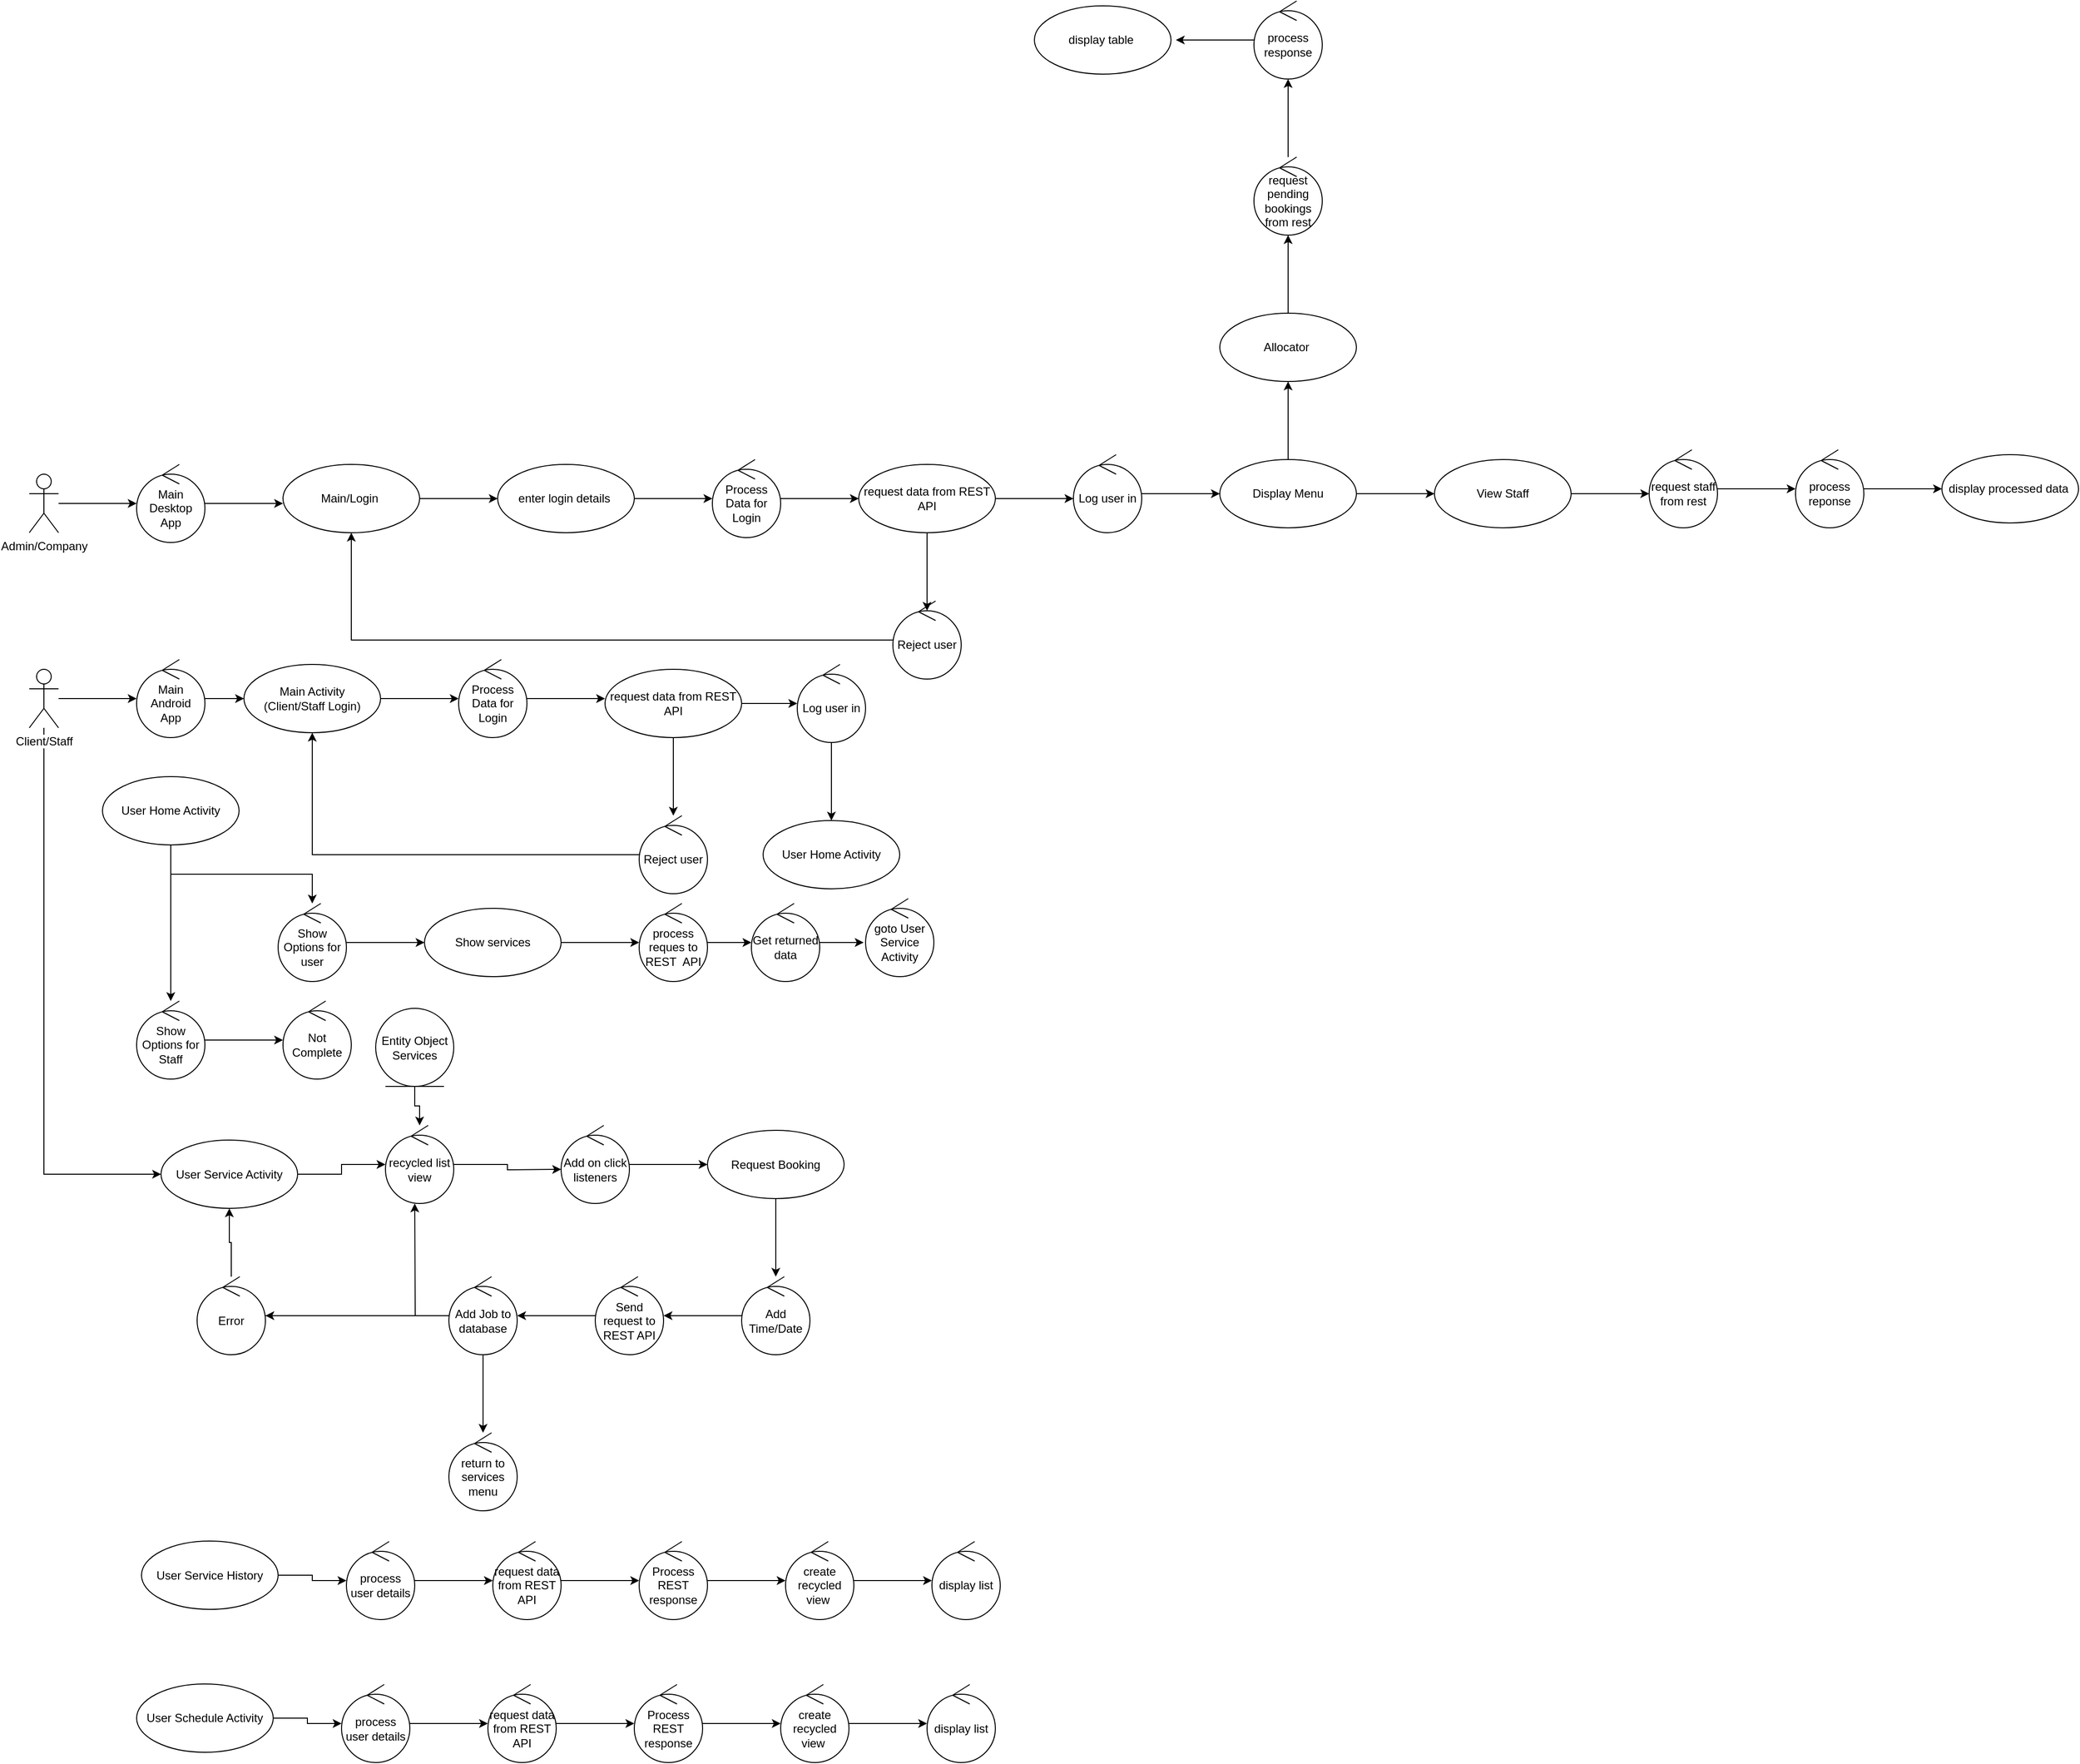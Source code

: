 <mxfile version="10.6.7" type="device"><diagram id="OK_B6Dp3LMgwnk0D9zPK" name="Page-1"><mxGraphModel dx="1394" dy="1965" grid="1" gridSize="10" guides="1" tooltips="1" connect="1" arrows="1" fold="1" page="1" pageScale="1" pageWidth="827" pageHeight="1169" math="0" shadow="0"><root><mxCell id="0"/><mxCell id="1" parent="0"/><mxCell id="OhHq0tFKgPjohXkjs7L7-5" value="" style="edgeStyle=orthogonalEdgeStyle;rounded=0;orthogonalLoop=1;jettySize=auto;html=1;" parent="1" source="OhHq0tFKgPjohXkjs7L7-1" edge="1"><mxGeometry relative="1" as="geometry"><mxPoint x="150" y="70" as="targetPoint"/></mxGeometry></mxCell><mxCell id="OhHq0tFKgPjohXkjs7L7-1" value="Admin/Company" style="shape=umlActor;verticalLabelPosition=bottom;labelBackgroundColor=#ffffff;verticalAlign=top;html=1;" parent="1" vertex="1"><mxGeometry x="40" y="40" width="30" height="60" as="geometry"/></mxCell><mxCell id="cVARpj8SPCBYxNJ85r3J-2" value="" style="edgeStyle=orthogonalEdgeStyle;rounded=0;orthogonalLoop=1;jettySize=auto;html=1;" edge="1" parent="1" source="OhHq0tFKgPjohXkjs7L7-6"><mxGeometry relative="1" as="geometry"><mxPoint x="300" y="70" as="targetPoint"/></mxGeometry></mxCell><mxCell id="OhHq0tFKgPjohXkjs7L7-6" value="Main Desktop&lt;br&gt;App" style="ellipse;shape=umlControl;whiteSpace=wrap;html=1;" parent="1" vertex="1"><mxGeometry x="150" y="30" width="70" height="80" as="geometry"/></mxCell><mxCell id="OhHq0tFKgPjohXkjs7L7-9" value="" style="edgeStyle=orthogonalEdgeStyle;rounded=0;orthogonalLoop=1;jettySize=auto;html=1;" parent="1" source="OhHq0tFKgPjohXkjs7L7-7" edge="1"><mxGeometry relative="1" as="geometry"><mxPoint x="150" y="270" as="targetPoint"/></mxGeometry></mxCell><mxCell id="OhHq0tFKgPjohXkjs7L7-112" value="" style="edgeStyle=orthogonalEdgeStyle;rounded=0;orthogonalLoop=1;jettySize=auto;html=1;entryX=0;entryY=0.5;entryDx=0;entryDy=0;" parent="1" source="OhHq0tFKgPjohXkjs7L7-7" target="OhHq0tFKgPjohXkjs7L7-109" edge="1"><mxGeometry relative="1" as="geometry"><mxPoint x="55" y="380" as="targetPoint"/><Array as="points"><mxPoint x="55" y="757"/></Array></mxGeometry></mxCell><mxCell id="OhHq0tFKgPjohXkjs7L7-7" value="Client/Staff" style="shape=umlActor;verticalLabelPosition=bottom;labelBackgroundColor=#ffffff;verticalAlign=top;html=1;" parent="1" vertex="1"><mxGeometry x="40" y="240" width="30" height="60" as="geometry"/></mxCell><mxCell id="OhHq0tFKgPjohXkjs7L7-12" value="" style="edgeStyle=orthogonalEdgeStyle;rounded=0;orthogonalLoop=1;jettySize=auto;html=1;" parent="1" source="OhHq0tFKgPjohXkjs7L7-10" target="OhHq0tFKgPjohXkjs7L7-11" edge="1"><mxGeometry relative="1" as="geometry"/></mxCell><mxCell id="OhHq0tFKgPjohXkjs7L7-10" value="Main Android&lt;br&gt;App&lt;br&gt;" style="ellipse;shape=umlControl;whiteSpace=wrap;html=1;" parent="1" vertex="1"><mxGeometry x="150" y="230" width="70" height="80" as="geometry"/></mxCell><mxCell id="OhHq0tFKgPjohXkjs7L7-16" value="" style="edgeStyle=orthogonalEdgeStyle;rounded=0;orthogonalLoop=1;jettySize=auto;html=1;" parent="1" source="OhHq0tFKgPjohXkjs7L7-11" edge="1"><mxGeometry relative="1" as="geometry"><mxPoint x="480" y="270" as="targetPoint"/></mxGeometry></mxCell><mxCell id="OhHq0tFKgPjohXkjs7L7-11" value="Main Activity&lt;br&gt;(Client/Staff Login)&lt;br&gt;" style="ellipse;whiteSpace=wrap;html=1;" parent="1" vertex="1"><mxGeometry x="260" y="235" width="140" height="70" as="geometry"/></mxCell><mxCell id="OhHq0tFKgPjohXkjs7L7-24" value="" style="edgeStyle=orthogonalEdgeStyle;rounded=0;orthogonalLoop=1;jettySize=auto;html=1;" parent="1" source="OhHq0tFKgPjohXkjs7L7-17" edge="1"><mxGeometry relative="1" as="geometry"><mxPoint x="630" y="270" as="targetPoint"/></mxGeometry></mxCell><mxCell id="OhHq0tFKgPjohXkjs7L7-17" value="Process Data for Login" style="ellipse;shape=umlControl;whiteSpace=wrap;html=1;" parent="1" vertex="1"><mxGeometry x="480" y="230" width="70" height="80" as="geometry"/></mxCell><mxCell id="OhHq0tFKgPjohXkjs7L7-32" value="" style="edgeStyle=orthogonalEdgeStyle;rounded=0;orthogonalLoop=1;jettySize=auto;html=1;" parent="1" source="OhHq0tFKgPjohXkjs7L7-21" edge="1"><mxGeometry relative="1" as="geometry"><mxPoint x="862" y="395" as="targetPoint"/></mxGeometry></mxCell><mxCell id="OhHq0tFKgPjohXkjs7L7-21" value="Log user in" style="ellipse;shape=umlControl;whiteSpace=wrap;html=1;" parent="1" vertex="1"><mxGeometry x="827" y="235" width="70" height="80" as="geometry"/></mxCell><mxCell id="OhHq0tFKgPjohXkjs7L7-25" value="" style="edgeStyle=orthogonalEdgeStyle;rounded=0;orthogonalLoop=1;jettySize=auto;html=1;" parent="1" source="OhHq0tFKgPjohXkjs7L7-20" target="OhHq0tFKgPjohXkjs7L7-21" edge="1"><mxGeometry relative="1" as="geometry"/></mxCell><mxCell id="OhHq0tFKgPjohXkjs7L7-27" value="" style="edgeStyle=orthogonalEdgeStyle;rounded=0;orthogonalLoop=1;jettySize=auto;html=1;" parent="1" source="OhHq0tFKgPjohXkjs7L7-20" edge="1"><mxGeometry relative="1" as="geometry"><mxPoint x="700" y="390" as="targetPoint"/></mxGeometry></mxCell><mxCell id="OhHq0tFKgPjohXkjs7L7-20" value="request data from REST&lt;br&gt;API&lt;br&gt;" style="ellipse;whiteSpace=wrap;html=1;" parent="1" vertex="1"><mxGeometry x="630" y="240" width="140" height="70" as="geometry"/></mxCell><mxCell id="OhHq0tFKgPjohXkjs7L7-30" value="" style="edgeStyle=orthogonalEdgeStyle;rounded=0;orthogonalLoop=1;jettySize=auto;html=1;" parent="1" source="OhHq0tFKgPjohXkjs7L7-28" target="OhHq0tFKgPjohXkjs7L7-11" edge="1"><mxGeometry relative="1" as="geometry"><mxPoint x="585" y="430" as="targetPoint"/></mxGeometry></mxCell><mxCell id="OhHq0tFKgPjohXkjs7L7-28" value="Reject user" style="ellipse;shape=umlControl;whiteSpace=wrap;html=1;" parent="1" vertex="1"><mxGeometry x="665" y="390" width="70" height="80" as="geometry"/></mxCell><mxCell id="OhHq0tFKgPjohXkjs7L7-33" value="User Home Activity" style="ellipse;whiteSpace=wrap;html=1;" parent="1" vertex="1"><mxGeometry x="792" y="395" width="140" height="70" as="geometry"/></mxCell><mxCell id="OhHq0tFKgPjohXkjs7L7-41" value="" style="edgeStyle=orthogonalEdgeStyle;rounded=0;orthogonalLoop=1;jettySize=auto;html=1;" parent="1" source="OhHq0tFKgPjohXkjs7L7-34" edge="1"><mxGeometry relative="1" as="geometry"><mxPoint x="445" y="520" as="targetPoint"/></mxGeometry></mxCell><mxCell id="OhHq0tFKgPjohXkjs7L7-34" value="Show Options for user" style="ellipse;shape=umlControl;whiteSpace=wrap;html=1;" parent="1" vertex="1"><mxGeometry x="295" y="480" width="70" height="80" as="geometry"/></mxCell><mxCell id="OhHq0tFKgPjohXkjs7L7-36" value="" style="edgeStyle=orthogonalEdgeStyle;rounded=0;orthogonalLoop=1;jettySize=auto;html=1;" parent="1" source="OhHq0tFKgPjohXkjs7L7-35" target="OhHq0tFKgPjohXkjs7L7-34" edge="1"><mxGeometry relative="1" as="geometry"><Array as="points"><mxPoint x="185" y="450"/><mxPoint x="330" y="450"/></Array></mxGeometry></mxCell><mxCell id="OhHq0tFKgPjohXkjs7L7-38" value="" style="edgeStyle=orthogonalEdgeStyle;rounded=0;orthogonalLoop=1;jettySize=auto;html=1;" parent="1" source="OhHq0tFKgPjohXkjs7L7-35" target="OhHq0tFKgPjohXkjs7L7-39" edge="1"><mxGeometry relative="1" as="geometry"><mxPoint x="35" y="385" as="targetPoint"/></mxGeometry></mxCell><mxCell id="OhHq0tFKgPjohXkjs7L7-35" value="User Home Activity&lt;br&gt;" style="ellipse;whiteSpace=wrap;html=1;" parent="1" vertex="1"><mxGeometry x="115" y="350" width="140" height="70" as="geometry"/></mxCell><mxCell id="OhHq0tFKgPjohXkjs7L7-80" value="" style="edgeStyle=orthogonalEdgeStyle;rounded=0;orthogonalLoop=1;jettySize=auto;html=1;" parent="1" source="OhHq0tFKgPjohXkjs7L7-39" target="OhHq0tFKgPjohXkjs7L7-79" edge="1"><mxGeometry relative="1" as="geometry"/></mxCell><mxCell id="OhHq0tFKgPjohXkjs7L7-39" value="Show Options for Staff" style="ellipse;shape=umlControl;whiteSpace=wrap;html=1;" parent="1" vertex="1"><mxGeometry x="150" y="580" width="70" height="80" as="geometry"/></mxCell><mxCell id="OhHq0tFKgPjohXkjs7L7-79" value="Not&lt;br&gt;Complete&lt;br&gt;" style="ellipse;shape=umlControl;whiteSpace=wrap;html=1;" parent="1" vertex="1"><mxGeometry x="300" y="580" width="70" height="80" as="geometry"/></mxCell><mxCell id="OhHq0tFKgPjohXkjs7L7-44" value="" style="edgeStyle=orthogonalEdgeStyle;rounded=0;orthogonalLoop=1;jettySize=auto;html=1;" parent="1" source="OhHq0tFKgPjohXkjs7L7-42" edge="1"><mxGeometry relative="1" as="geometry"><mxPoint x="665" y="520" as="targetPoint"/></mxGeometry></mxCell><mxCell id="OhHq0tFKgPjohXkjs7L7-42" value="Show services" style="ellipse;whiteSpace=wrap;html=1;" parent="1" vertex="1"><mxGeometry x="445" y="485" width="140" height="70" as="geometry"/></mxCell><mxCell id="OhHq0tFKgPjohXkjs7L7-47" value="" style="edgeStyle=orthogonalEdgeStyle;rounded=0;orthogonalLoop=1;jettySize=auto;html=1;" parent="1" source="OhHq0tFKgPjohXkjs7L7-45" target="OhHq0tFKgPjohXkjs7L7-46" edge="1"><mxGeometry relative="1" as="geometry"/></mxCell><mxCell id="OhHq0tFKgPjohXkjs7L7-45" value="process reques to REST&amp;nbsp; API" style="ellipse;shape=umlControl;whiteSpace=wrap;html=1;" parent="1" vertex="1"><mxGeometry x="665" y="480" width="70" height="80" as="geometry"/></mxCell><mxCell id="OhHq0tFKgPjohXkjs7L7-82" value="" style="edgeStyle=orthogonalEdgeStyle;rounded=0;orthogonalLoop=1;jettySize=auto;html=1;" parent="1" source="OhHq0tFKgPjohXkjs7L7-46" edge="1"><mxGeometry relative="1" as="geometry"><mxPoint x="895" y="520" as="targetPoint"/></mxGeometry></mxCell><mxCell id="OhHq0tFKgPjohXkjs7L7-46" value="Get returned data" style="ellipse;shape=umlControl;whiteSpace=wrap;html=1;" parent="1" vertex="1"><mxGeometry x="780" y="480" width="70" height="80" as="geometry"/></mxCell><mxCell id="OhHq0tFKgPjohXkjs7L7-74" value="goto User Service Activity&lt;br&gt;" style="ellipse;shape=umlControl;whiteSpace=wrap;html=1;" parent="1" vertex="1"><mxGeometry x="897" y="475" width="70" height="80" as="geometry"/></mxCell><mxCell id="OhHq0tFKgPjohXkjs7L7-90" value="" style="edgeStyle=orthogonalEdgeStyle;rounded=0;orthogonalLoop=1;jettySize=auto;html=1;" parent="1" source="OhHq0tFKgPjohXkjs7L7-110" edge="1"><mxGeometry relative="1" as="geometry"><mxPoint x="505" y="752.5" as="sourcePoint"/><mxPoint x="585" y="752.5" as="targetPoint"/></mxGeometry></mxCell><mxCell id="OhHq0tFKgPjohXkjs7L7-91" value="" style="edgeStyle=orthogonalEdgeStyle;rounded=0;orthogonalLoop=1;jettySize=auto;html=1;" parent="1" source="OhHq0tFKgPjohXkjs7L7-92" target="OhHq0tFKgPjohXkjs7L7-110" edge="1"><mxGeometry relative="1" as="geometry"><mxPoint x="435" y="717.5" as="targetPoint"/></mxGeometry></mxCell><mxCell id="OhHq0tFKgPjohXkjs7L7-92" value="Entity Object&lt;br&gt;Services&lt;br&gt;" style="ellipse;shape=umlEntity;whiteSpace=wrap;html=1;" parent="1" vertex="1"><mxGeometry x="395" y="587.5" width="80" height="80" as="geometry"/></mxCell><mxCell id="OhHq0tFKgPjohXkjs7L7-93" value="" style="edgeStyle=orthogonalEdgeStyle;rounded=0;orthogonalLoop=1;jettySize=auto;html=1;" parent="1" source="OhHq0tFKgPjohXkjs7L7-94" edge="1"><mxGeometry relative="1" as="geometry"><mxPoint x="735.0" y="747.5" as="targetPoint"/></mxGeometry></mxCell><mxCell id="OhHq0tFKgPjohXkjs7L7-94" value="Add on click listeners&lt;br&gt;" style="ellipse;shape=umlControl;whiteSpace=wrap;html=1;" parent="1" vertex="1"><mxGeometry x="585" y="707.5" width="70" height="80" as="geometry"/></mxCell><mxCell id="OhHq0tFKgPjohXkjs7L7-95" value="" style="edgeStyle=orthogonalEdgeStyle;rounded=0;orthogonalLoop=1;jettySize=auto;html=1;" parent="1" source="OhHq0tFKgPjohXkjs7L7-96" edge="1"><mxGeometry relative="1" as="geometry"><mxPoint x="805.0" y="862.5" as="targetPoint"/></mxGeometry></mxCell><mxCell id="OhHq0tFKgPjohXkjs7L7-96" value="Request Booking" style="ellipse;whiteSpace=wrap;html=1;" parent="1" vertex="1"><mxGeometry x="735" y="712.5" width="140" height="70" as="geometry"/></mxCell><mxCell id="OhHq0tFKgPjohXkjs7L7-97" value="" style="edgeStyle=orthogonalEdgeStyle;rounded=0;orthogonalLoop=1;jettySize=auto;html=1;" parent="1" source="OhHq0tFKgPjohXkjs7L7-98" target="OhHq0tFKgPjohXkjs7L7-100" edge="1"><mxGeometry relative="1" as="geometry"/></mxCell><mxCell id="OhHq0tFKgPjohXkjs7L7-98" value="Add Time/Date" style="ellipse;shape=umlControl;whiteSpace=wrap;html=1;" parent="1" vertex="1"><mxGeometry x="770" y="862.5" width="70" height="80" as="geometry"/></mxCell><mxCell id="OhHq0tFKgPjohXkjs7L7-99" value="" style="edgeStyle=orthogonalEdgeStyle;rounded=0;orthogonalLoop=1;jettySize=auto;html=1;" parent="1" source="OhHq0tFKgPjohXkjs7L7-100" target="OhHq0tFKgPjohXkjs7L7-103" edge="1"><mxGeometry relative="1" as="geometry"/></mxCell><mxCell id="OhHq0tFKgPjohXkjs7L7-100" value="Send request to&lt;br&gt;REST API&lt;br&gt;" style="ellipse;shape=umlControl;whiteSpace=wrap;html=1;" parent="1" vertex="1"><mxGeometry x="620" y="862.5" width="70" height="80" as="geometry"/></mxCell><mxCell id="OhHq0tFKgPjohXkjs7L7-101" value="" style="edgeStyle=orthogonalEdgeStyle;rounded=0;orthogonalLoop=1;jettySize=auto;html=1;" parent="1" source="OhHq0tFKgPjohXkjs7L7-103" target="OhHq0tFKgPjohXkjs7L7-107" edge="1"><mxGeometry relative="1" as="geometry"/></mxCell><mxCell id="OhHq0tFKgPjohXkjs7L7-102" value="" style="edgeStyle=orthogonalEdgeStyle;rounded=0;orthogonalLoop=1;jettySize=auto;html=1;" parent="1" source="OhHq0tFKgPjohXkjs7L7-103" target="OhHq0tFKgPjohXkjs7L7-104" edge="1"><mxGeometry relative="1" as="geometry"/></mxCell><mxCell id="OhHq0tFKgPjohXkjs7L7-103" value="Add Job to database&lt;br&gt;" style="ellipse;shape=umlControl;whiteSpace=wrap;html=1;" parent="1" vertex="1"><mxGeometry x="470" y="862.5" width="70" height="80" as="geometry"/></mxCell><mxCell id="OhHq0tFKgPjohXkjs7L7-104" value="return to services menu&lt;br&gt;" style="ellipse;shape=umlControl;whiteSpace=wrap;html=1;" parent="1" vertex="1"><mxGeometry x="470" y="1022.5" width="70" height="80" as="geometry"/></mxCell><mxCell id="OhHq0tFKgPjohXkjs7L7-105" value="" style="edgeStyle=orthogonalEdgeStyle;rounded=0;orthogonalLoop=1;jettySize=auto;html=1;" parent="1" source="OhHq0tFKgPjohXkjs7L7-107" edge="1"><mxGeometry relative="1" as="geometry"><mxPoint x="435" y="787.5" as="targetPoint"/></mxGeometry></mxCell><mxCell id="OhHq0tFKgPjohXkjs7L7-106" value="" style="edgeStyle=orthogonalEdgeStyle;rounded=0;orthogonalLoop=1;jettySize=auto;html=1;" parent="1" source="OhHq0tFKgPjohXkjs7L7-107" target="OhHq0tFKgPjohXkjs7L7-109" edge="1"><mxGeometry relative="1" as="geometry"/></mxCell><mxCell id="OhHq0tFKgPjohXkjs7L7-107" value="Error&lt;br&gt;" style="ellipse;shape=umlControl;whiteSpace=wrap;html=1;" parent="1" vertex="1"><mxGeometry x="212" y="862.5" width="70" height="80" as="geometry"/></mxCell><mxCell id="OhHq0tFKgPjohXkjs7L7-108" value="" style="edgeStyle=orthogonalEdgeStyle;rounded=0;orthogonalLoop=1;jettySize=auto;html=1;" parent="1" source="OhHq0tFKgPjohXkjs7L7-109" target="OhHq0tFKgPjohXkjs7L7-110" edge="1"><mxGeometry relative="1" as="geometry"><mxPoint x="395" y="757.5" as="targetPoint"/></mxGeometry></mxCell><mxCell id="OhHq0tFKgPjohXkjs7L7-109" value="User Service Activity" style="ellipse;whiteSpace=wrap;html=1;" parent="1" vertex="1"><mxGeometry x="175" y="722.5" width="140" height="70" as="geometry"/></mxCell><mxCell id="OhHq0tFKgPjohXkjs7L7-110" value="&lt;span&gt;recycled list view&lt;/span&gt;" style="ellipse;shape=umlControl;whiteSpace=wrap;html=1;" parent="1" vertex="1"><mxGeometry x="405" y="707.5" width="70" height="80" as="geometry"/></mxCell><mxCell id="OhHq0tFKgPjohXkjs7L7-115" value="" style="edgeStyle=orthogonalEdgeStyle;rounded=0;orthogonalLoop=1;jettySize=auto;html=1;" parent="1" source="OhHq0tFKgPjohXkjs7L7-113" target="OhHq0tFKgPjohXkjs7L7-114" edge="1"><mxGeometry relative="1" as="geometry"/></mxCell><mxCell id="OhHq0tFKgPjohXkjs7L7-113" value="User Service History" style="ellipse;whiteSpace=wrap;html=1;" parent="1" vertex="1"><mxGeometry x="155" y="1133.5" width="140" height="70" as="geometry"/></mxCell><mxCell id="OhHq0tFKgPjohXkjs7L7-117" value="" style="edgeStyle=orthogonalEdgeStyle;rounded=0;orthogonalLoop=1;jettySize=auto;html=1;" parent="1" source="OhHq0tFKgPjohXkjs7L7-114" target="OhHq0tFKgPjohXkjs7L7-116" edge="1"><mxGeometry relative="1" as="geometry"/></mxCell><mxCell id="OhHq0tFKgPjohXkjs7L7-114" value="process user details" style="ellipse;shape=umlControl;whiteSpace=wrap;html=1;" parent="1" vertex="1"><mxGeometry x="365" y="1134" width="70" height="80" as="geometry"/></mxCell><mxCell id="OhHq0tFKgPjohXkjs7L7-119" value="" style="edgeStyle=orthogonalEdgeStyle;rounded=0;orthogonalLoop=1;jettySize=auto;html=1;" parent="1" source="OhHq0tFKgPjohXkjs7L7-116" target="OhHq0tFKgPjohXkjs7L7-118" edge="1"><mxGeometry relative="1" as="geometry"/></mxCell><mxCell id="OhHq0tFKgPjohXkjs7L7-116" value="request data from REST API" style="ellipse;shape=umlControl;whiteSpace=wrap;html=1;" parent="1" vertex="1"><mxGeometry x="515" y="1134" width="70" height="80" as="geometry"/></mxCell><mxCell id="OhHq0tFKgPjohXkjs7L7-121" value="" style="edgeStyle=orthogonalEdgeStyle;rounded=0;orthogonalLoop=1;jettySize=auto;html=1;" parent="1" source="OhHq0tFKgPjohXkjs7L7-118" target="OhHq0tFKgPjohXkjs7L7-120" edge="1"><mxGeometry relative="1" as="geometry"/></mxCell><mxCell id="OhHq0tFKgPjohXkjs7L7-118" value="Process REST response" style="ellipse;shape=umlControl;whiteSpace=wrap;html=1;" parent="1" vertex="1"><mxGeometry x="665" y="1134" width="70" height="80" as="geometry"/></mxCell><mxCell id="OhHq0tFKgPjohXkjs7L7-123" value="" style="edgeStyle=orthogonalEdgeStyle;rounded=0;orthogonalLoop=1;jettySize=auto;html=1;" parent="1" source="OhHq0tFKgPjohXkjs7L7-120" target="OhHq0tFKgPjohXkjs7L7-122" edge="1"><mxGeometry relative="1" as="geometry"/></mxCell><mxCell id="OhHq0tFKgPjohXkjs7L7-120" value="create recycled view&amp;nbsp;" style="ellipse;shape=umlControl;whiteSpace=wrap;html=1;" parent="1" vertex="1"><mxGeometry x="815" y="1134" width="70" height="80" as="geometry"/></mxCell><mxCell id="OhHq0tFKgPjohXkjs7L7-122" value="display list" style="ellipse;shape=umlControl;whiteSpace=wrap;html=1;" parent="1" vertex="1"><mxGeometry x="965" y="1134" width="70" height="80" as="geometry"/></mxCell><mxCell id="OhHq0tFKgPjohXkjs7L7-124" value="" style="edgeStyle=orthogonalEdgeStyle;rounded=0;orthogonalLoop=1;jettySize=auto;html=1;" parent="1" source="OhHq0tFKgPjohXkjs7L7-125" target="OhHq0tFKgPjohXkjs7L7-127" edge="1"><mxGeometry relative="1" as="geometry"/></mxCell><mxCell id="OhHq0tFKgPjohXkjs7L7-125" value="User Schedule Activity" style="ellipse;whiteSpace=wrap;html=1;" parent="1" vertex="1"><mxGeometry x="150" y="1280" width="140" height="70" as="geometry"/></mxCell><mxCell id="OhHq0tFKgPjohXkjs7L7-126" value="" style="edgeStyle=orthogonalEdgeStyle;rounded=0;orthogonalLoop=1;jettySize=auto;html=1;" parent="1" source="OhHq0tFKgPjohXkjs7L7-127" target="OhHq0tFKgPjohXkjs7L7-129" edge="1"><mxGeometry relative="1" as="geometry"/></mxCell><mxCell id="OhHq0tFKgPjohXkjs7L7-127" value="process user details" style="ellipse;shape=umlControl;whiteSpace=wrap;html=1;" parent="1" vertex="1"><mxGeometry x="360" y="1280.5" width="70" height="80" as="geometry"/></mxCell><mxCell id="OhHq0tFKgPjohXkjs7L7-128" value="" style="edgeStyle=orthogonalEdgeStyle;rounded=0;orthogonalLoop=1;jettySize=auto;html=1;" parent="1" source="OhHq0tFKgPjohXkjs7L7-129" target="OhHq0tFKgPjohXkjs7L7-131" edge="1"><mxGeometry relative="1" as="geometry"/></mxCell><mxCell id="OhHq0tFKgPjohXkjs7L7-129" value="request data from REST API" style="ellipse;shape=umlControl;whiteSpace=wrap;html=1;" parent="1" vertex="1"><mxGeometry x="510" y="1280.5" width="70" height="80" as="geometry"/></mxCell><mxCell id="OhHq0tFKgPjohXkjs7L7-130" value="" style="edgeStyle=orthogonalEdgeStyle;rounded=0;orthogonalLoop=1;jettySize=auto;html=1;" parent="1" source="OhHq0tFKgPjohXkjs7L7-131" target="OhHq0tFKgPjohXkjs7L7-133" edge="1"><mxGeometry relative="1" as="geometry"/></mxCell><mxCell id="OhHq0tFKgPjohXkjs7L7-131" value="Process REST response" style="ellipse;shape=umlControl;whiteSpace=wrap;html=1;" parent="1" vertex="1"><mxGeometry x="660" y="1280.5" width="70" height="80" as="geometry"/></mxCell><mxCell id="OhHq0tFKgPjohXkjs7L7-132" value="" style="edgeStyle=orthogonalEdgeStyle;rounded=0;orthogonalLoop=1;jettySize=auto;html=1;" parent="1" source="OhHq0tFKgPjohXkjs7L7-133" target="OhHq0tFKgPjohXkjs7L7-134" edge="1"><mxGeometry relative="1" as="geometry"/></mxCell><mxCell id="OhHq0tFKgPjohXkjs7L7-133" value="create recycled view&amp;nbsp;" style="ellipse;shape=umlControl;whiteSpace=wrap;html=1;" parent="1" vertex="1"><mxGeometry x="810" y="1280.5" width="70" height="80" as="geometry"/></mxCell><mxCell id="OhHq0tFKgPjohXkjs7L7-134" value="display list" style="ellipse;shape=umlControl;whiteSpace=wrap;html=1;" parent="1" vertex="1"><mxGeometry x="960" y="1280.5" width="70" height="80" as="geometry"/></mxCell><mxCell id="cVARpj8SPCBYxNJ85r3J-5" value="" style="edgeStyle=orthogonalEdgeStyle;rounded=0;orthogonalLoop=1;jettySize=auto;html=1;" edge="1" parent="1" source="cVARpj8SPCBYxNJ85r3J-3"><mxGeometry relative="1" as="geometry"><mxPoint x="520" y="65" as="targetPoint"/></mxGeometry></mxCell><mxCell id="cVARpj8SPCBYxNJ85r3J-3" value="Main/Login&amp;nbsp;&lt;br&gt;" style="ellipse;whiteSpace=wrap;html=1;" vertex="1" parent="1"><mxGeometry x="300" y="30" width="140" height="70" as="geometry"/></mxCell><mxCell id="cVARpj8SPCBYxNJ85r3J-9" value="" style="edgeStyle=orthogonalEdgeStyle;rounded=0;orthogonalLoop=1;jettySize=auto;html=1;" edge="1" parent="1" source="cVARpj8SPCBYxNJ85r3J-7"><mxGeometry relative="1" as="geometry"><mxPoint x="740" y="65" as="targetPoint"/></mxGeometry></mxCell><mxCell id="cVARpj8SPCBYxNJ85r3J-7" value="enter login details&amp;nbsp;&lt;br&gt;" style="ellipse;whiteSpace=wrap;html=1;" vertex="1" parent="1"><mxGeometry x="520" y="30" width="140" height="70" as="geometry"/></mxCell><mxCell id="cVARpj8SPCBYxNJ85r3J-12" value="" style="edgeStyle=orthogonalEdgeStyle;rounded=0;orthogonalLoop=1;jettySize=auto;html=1;" edge="1" parent="1" source="cVARpj8SPCBYxNJ85r3J-10"><mxGeometry relative="1" as="geometry"><mxPoint x="890" y="65" as="targetPoint"/></mxGeometry></mxCell><mxCell id="cVARpj8SPCBYxNJ85r3J-10" value="Process Data for Login" style="ellipse;shape=umlControl;whiteSpace=wrap;html=1;" vertex="1" parent="1"><mxGeometry x="740" y="25" width="70" height="80" as="geometry"/></mxCell><mxCell id="cVARpj8SPCBYxNJ85r3J-15" value="" style="edgeStyle=orthogonalEdgeStyle;rounded=0;orthogonalLoop=1;jettySize=auto;html=1;" edge="1" parent="1" source="cVARpj8SPCBYxNJ85r3J-13"><mxGeometry relative="1" as="geometry"><mxPoint x="1110" y="65" as="targetPoint"/></mxGeometry></mxCell><mxCell id="cVARpj8SPCBYxNJ85r3J-21" value="" style="edgeStyle=orthogonalEdgeStyle;rounded=0;orthogonalLoop=1;jettySize=auto;html=1;" edge="1" parent="1" source="cVARpj8SPCBYxNJ85r3J-13"><mxGeometry relative="1" as="geometry"><mxPoint x="960" y="180" as="targetPoint"/></mxGeometry></mxCell><mxCell id="cVARpj8SPCBYxNJ85r3J-13" value="request data from REST&lt;br&gt;API&lt;br&gt;" style="ellipse;whiteSpace=wrap;html=1;" vertex="1" parent="1"><mxGeometry x="890" y="30" width="140" height="70" as="geometry"/></mxCell><mxCell id="cVARpj8SPCBYxNJ85r3J-18" value="" style="edgeStyle=orthogonalEdgeStyle;rounded=0;orthogonalLoop=1;jettySize=auto;html=1;" edge="1" parent="1" source="cVARpj8SPCBYxNJ85r3J-16"><mxGeometry relative="1" as="geometry"><mxPoint x="1260" y="60" as="targetPoint"/></mxGeometry></mxCell><mxCell id="cVARpj8SPCBYxNJ85r3J-16" value="Log user in" style="ellipse;shape=umlControl;whiteSpace=wrap;html=1;" vertex="1" parent="1"><mxGeometry x="1110" y="20" width="70" height="80" as="geometry"/></mxCell><mxCell id="cVARpj8SPCBYxNJ85r3J-29" value="" style="edgeStyle=orthogonalEdgeStyle;rounded=0;orthogonalLoop=1;jettySize=auto;html=1;" edge="1" parent="1" source="cVARpj8SPCBYxNJ85r3J-19" target="cVARpj8SPCBYxNJ85r3J-28"><mxGeometry relative="1" as="geometry"/></mxCell><mxCell id="cVARpj8SPCBYxNJ85r3J-39" value="" style="edgeStyle=orthogonalEdgeStyle;rounded=0;orthogonalLoop=1;jettySize=auto;html=1;" edge="1" parent="1" source="cVARpj8SPCBYxNJ85r3J-19" target="cVARpj8SPCBYxNJ85r3J-38"><mxGeometry relative="1" as="geometry"/></mxCell><mxCell id="cVARpj8SPCBYxNJ85r3J-19" value="Display Menu" style="ellipse;whiteSpace=wrap;html=1;" vertex="1" parent="1"><mxGeometry x="1260" y="25" width="140" height="70" as="geometry"/></mxCell><mxCell id="cVARpj8SPCBYxNJ85r3J-41" value="" style="edgeStyle=orthogonalEdgeStyle;rounded=0;orthogonalLoop=1;jettySize=auto;html=1;" edge="1" parent="1" source="cVARpj8SPCBYxNJ85r3J-38"><mxGeometry relative="1" as="geometry"><mxPoint x="1700" y="60" as="targetPoint"/></mxGeometry></mxCell><mxCell id="cVARpj8SPCBYxNJ85r3J-38" value="View Staff" style="ellipse;whiteSpace=wrap;html=1;" vertex="1" parent="1"><mxGeometry x="1480" y="25" width="140" height="70" as="geometry"/></mxCell><mxCell id="cVARpj8SPCBYxNJ85r3J-31" value="" style="edgeStyle=orthogonalEdgeStyle;rounded=0;orthogonalLoop=1;jettySize=auto;html=1;" edge="1" parent="1" source="cVARpj8SPCBYxNJ85r3J-28"><mxGeometry relative="1" as="geometry"><mxPoint x="1330" y="-205" as="targetPoint"/></mxGeometry></mxCell><mxCell id="cVARpj8SPCBYxNJ85r3J-28" value="Allocator&amp;nbsp;" style="ellipse;whiteSpace=wrap;html=1;" vertex="1" parent="1"><mxGeometry x="1260" y="-125" width="140" height="70" as="geometry"/></mxCell><mxCell id="cVARpj8SPCBYxNJ85r3J-24" value="" style="edgeStyle=orthogonalEdgeStyle;rounded=0;orthogonalLoop=1;jettySize=auto;html=1;entryX=0.5;entryY=1;entryDx=0;entryDy=0;" edge="1" parent="1" source="cVARpj8SPCBYxNJ85r3J-22" target="cVARpj8SPCBYxNJ85r3J-3"><mxGeometry relative="1" as="geometry"><mxPoint x="845" y="210" as="targetPoint"/></mxGeometry></mxCell><mxCell id="cVARpj8SPCBYxNJ85r3J-22" value="Reject user" style="ellipse;shape=umlControl;whiteSpace=wrap;html=1;" vertex="1" parent="1"><mxGeometry x="925" y="170" width="70" height="80" as="geometry"/></mxCell><mxCell id="cVARpj8SPCBYxNJ85r3J-34" value="" style="edgeStyle=orthogonalEdgeStyle;rounded=0;orthogonalLoop=1;jettySize=auto;html=1;" edge="1" parent="1" source="cVARpj8SPCBYxNJ85r3J-32" target="cVARpj8SPCBYxNJ85r3J-33"><mxGeometry relative="1" as="geometry"/></mxCell><mxCell id="cVARpj8SPCBYxNJ85r3J-32" value="request pending bookings from rest" style="ellipse;shape=umlControl;whiteSpace=wrap;html=1;" vertex="1" parent="1"><mxGeometry x="1295" y="-285" width="70" height="80" as="geometry"/></mxCell><mxCell id="cVARpj8SPCBYxNJ85r3J-36" value="" style="edgeStyle=orthogonalEdgeStyle;rounded=0;orthogonalLoop=1;jettySize=auto;html=1;" edge="1" parent="1" source="cVARpj8SPCBYxNJ85r3J-33"><mxGeometry relative="1" as="geometry"><mxPoint x="1215" y="-405" as="targetPoint"/></mxGeometry></mxCell><mxCell id="cVARpj8SPCBYxNJ85r3J-33" value="process response" style="ellipse;shape=umlControl;whiteSpace=wrap;html=1;" vertex="1" parent="1"><mxGeometry x="1295" y="-445" width="70" height="80" as="geometry"/></mxCell><mxCell id="cVARpj8SPCBYxNJ85r3J-37" value="display table&amp;nbsp;" style="ellipse;whiteSpace=wrap;html=1;" vertex="1" parent="1"><mxGeometry x="1070" y="-440" width="140" height="70" as="geometry"/></mxCell><mxCell id="cVARpj8SPCBYxNJ85r3J-44" value="" style="edgeStyle=orthogonalEdgeStyle;rounded=0;orthogonalLoop=1;jettySize=auto;html=1;" edge="1" parent="1" source="cVARpj8SPCBYxNJ85r3J-42" target="cVARpj8SPCBYxNJ85r3J-43"><mxGeometry relative="1" as="geometry"/></mxCell><mxCell id="cVARpj8SPCBYxNJ85r3J-42" value="request staff from rest" style="ellipse;shape=umlControl;whiteSpace=wrap;html=1;" vertex="1" parent="1"><mxGeometry x="1700" y="15" width="70" height="80" as="geometry"/></mxCell><mxCell id="cVARpj8SPCBYxNJ85r3J-46" value="" style="edgeStyle=orthogonalEdgeStyle;rounded=0;orthogonalLoop=1;jettySize=auto;html=1;" edge="1" parent="1" source="cVARpj8SPCBYxNJ85r3J-43"><mxGeometry relative="1" as="geometry"><mxPoint x="2000" y="55" as="targetPoint"/></mxGeometry></mxCell><mxCell id="cVARpj8SPCBYxNJ85r3J-43" value="process reponse" style="ellipse;shape=umlControl;whiteSpace=wrap;html=1;" vertex="1" parent="1"><mxGeometry x="1850" y="15" width="70" height="80" as="geometry"/></mxCell><mxCell id="cVARpj8SPCBYxNJ85r3J-47" value="display processed data&amp;nbsp;" style="ellipse;whiteSpace=wrap;html=1;" vertex="1" parent="1"><mxGeometry x="2000" y="20" width="140" height="70" as="geometry"/></mxCell></root></mxGraphModel></diagram></mxfile>